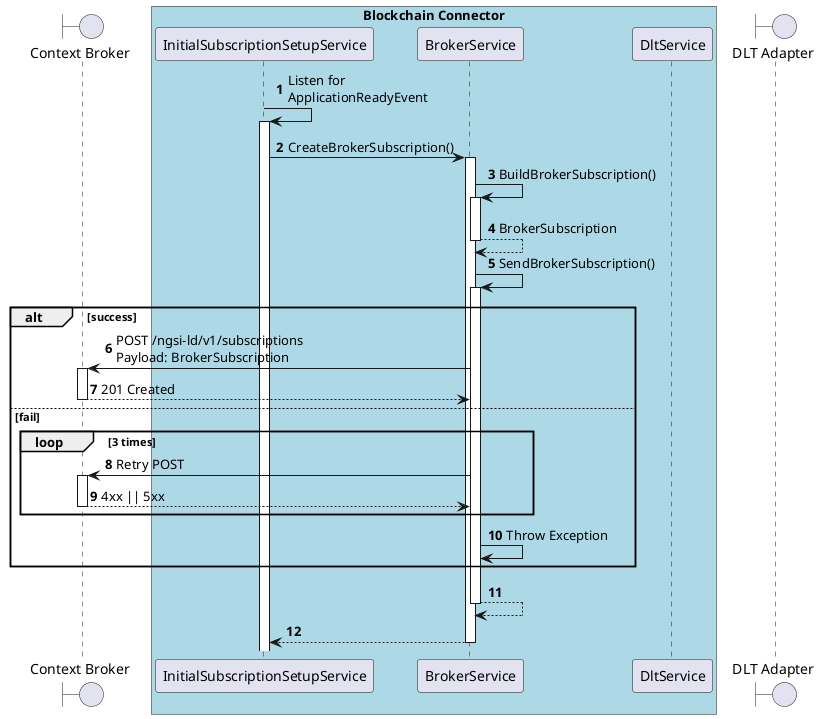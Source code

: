 @startuml
'https://plantuml.com/sequence-diagram

autonumber
skinparam BoxPadding 10

boundary "Context Broker" as context_broker

box "Blockchain Connector" #LightBlue
    participant "InitialSubscriptionSetupService" as initial_subscription_setup_service
    participant "BrokerService" as broker_service
    participant "DltService" as dlt_service
end box

boundary "DLT Adapter" as dlt_adapter

initial_subscription_setup_service -> initial_subscription_setup_service: Listen for \nApplicationReadyEvent
activate initial_subscription_setup_service

initial_subscription_setup_service -> broker_service++: CreateBrokerSubscription()
    broker_service -> broker_service++: BuildBrokerSubscription()
    return BrokerSubscription
    broker_service -> broker_service++: SendBrokerSubscription()
        alt success
            broker_service -> context_broker++: POST /ngsi-ld/v1/subscriptions\nPayload: BrokerSubscription
            return 201 Created
        else fail
            loop 3 times
                broker_service -> context_broker++: Retry POST
                return 4xx || 5xx
            end
            broker_service -> broker_service: Throw Exception
        end
    return
return

@enduml
